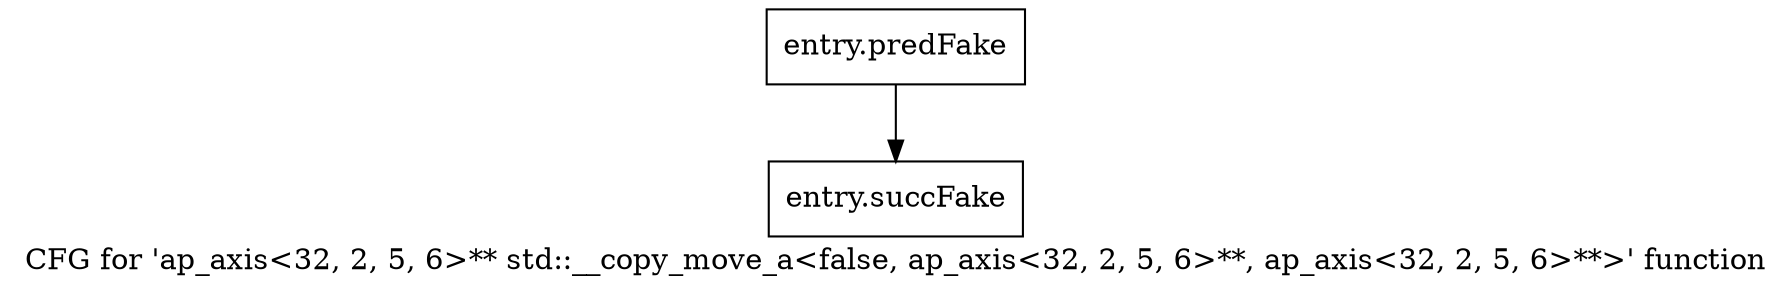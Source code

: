 digraph "CFG for 'ap_axis\<32, 2, 5, 6\>** std::__copy_move_a\<false, ap_axis\<32, 2, 5, 6\>**, ap_axis\<32, 2, 5, 6\>**\>' function" {
	label="CFG for 'ap_axis\<32, 2, 5, 6\>** std::__copy_move_a\<false, ap_axis\<32, 2, 5, 6\>**, ap_axis\<32, 2, 5, 6\>**\>' function";

	Node0x488c7d0 [shape=record,filename="",linenumber="",label="{entry.predFake}"];
	Node0x488c7d0 -> Node0x48bbd80[ callList="" memoryops="" filename="/proj/xbuilds/2019.2_0801_1/installs/lin64/Vivado/HEAD/tps/lnx64/gcc-6.2.0/lib/gcc/x86_64-pc-linux-gnu/6.2.0/../../../../include/c++/6.2.0/bits/stl_algobase.h"];
	Node0x48bbd80 [shape=record,filename="/proj/xbuilds/2019.2_0801_1/installs/lin64/Vivado/HEAD/tps/lnx64/gcc-6.2.0/lib/gcc/x86_64-pc-linux-gnu/6.2.0/../../../../include/c++/6.2.0/bits/stl_algobase.h",linenumber="385",label="{entry.succFake}"];
}
